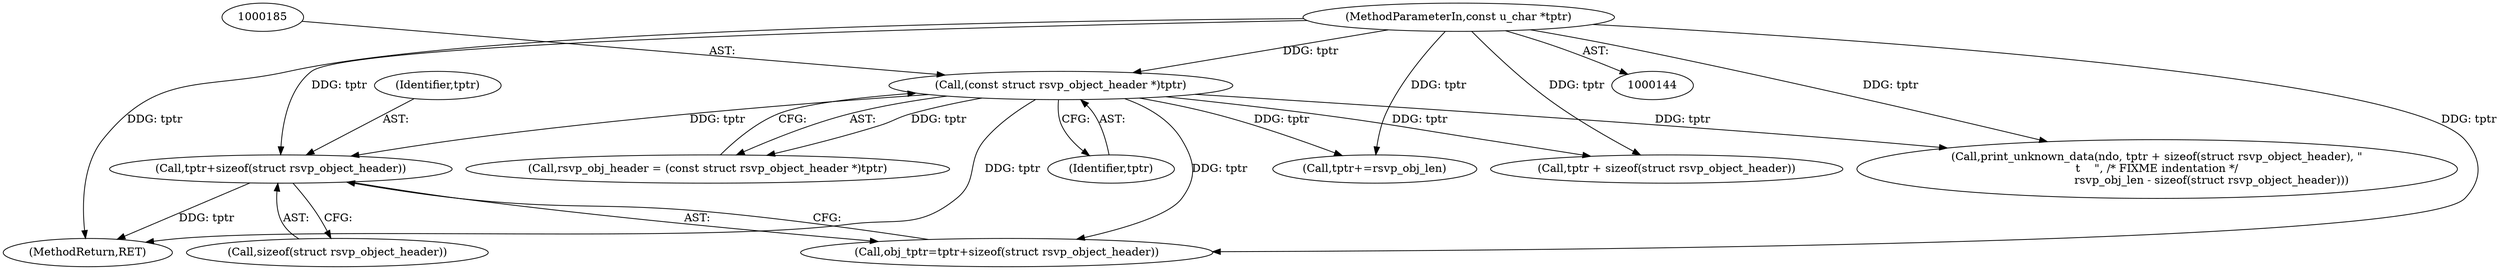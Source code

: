 digraph "0_tcpdump_bea2686c296b79609060a104cc139810785b0739@pointer" {
"1000316" [label="(Call,tptr+sizeof(struct rsvp_object_header))"];
"1000184" [label="(Call,(const struct rsvp_object_header *)tptr)"];
"1000148" [label="(MethodParameterIn,const u_char *tptr)"];
"1000318" [label="(Call,sizeof(struct rsvp_object_header))"];
"1003409" [label="(MethodReturn,RET)"];
"1000314" [label="(Call,obj_tptr=tptr+sizeof(struct rsvp_object_header))"];
"1000316" [label="(Call,tptr+sizeof(struct rsvp_object_header))"];
"1003366" [label="(Call,print_unknown_data(ndo, tptr + sizeof(struct rsvp_object_header), \"\n\t    \", /* FIXME indentation */\n                               rsvp_obj_len - sizeof(struct rsvp_object_header)))"];
"1003377" [label="(Call,tptr+=rsvp_obj_len)"];
"1000184" [label="(Call,(const struct rsvp_object_header *)tptr)"];
"1000148" [label="(MethodParameterIn,const u_char *tptr)"];
"1003368" [label="(Call,tptr + sizeof(struct rsvp_object_header))"];
"1000317" [label="(Identifier,tptr)"];
"1000186" [label="(Identifier,tptr)"];
"1000182" [label="(Call,rsvp_obj_header = (const struct rsvp_object_header *)tptr)"];
"1000316" -> "1000314"  [label="AST: "];
"1000316" -> "1000318"  [label="CFG: "];
"1000317" -> "1000316"  [label="AST: "];
"1000318" -> "1000316"  [label="AST: "];
"1000314" -> "1000316"  [label="CFG: "];
"1000316" -> "1003409"  [label="DDG: tptr"];
"1000184" -> "1000316"  [label="DDG: tptr"];
"1000148" -> "1000316"  [label="DDG: tptr"];
"1000184" -> "1000182"  [label="AST: "];
"1000184" -> "1000186"  [label="CFG: "];
"1000185" -> "1000184"  [label="AST: "];
"1000186" -> "1000184"  [label="AST: "];
"1000182" -> "1000184"  [label="CFG: "];
"1000184" -> "1003409"  [label="DDG: tptr"];
"1000184" -> "1000182"  [label="DDG: tptr"];
"1000148" -> "1000184"  [label="DDG: tptr"];
"1000184" -> "1000314"  [label="DDG: tptr"];
"1000184" -> "1003366"  [label="DDG: tptr"];
"1000184" -> "1003368"  [label="DDG: tptr"];
"1000184" -> "1003377"  [label="DDG: tptr"];
"1000148" -> "1000144"  [label="AST: "];
"1000148" -> "1003409"  [label="DDG: tptr"];
"1000148" -> "1000314"  [label="DDG: tptr"];
"1000148" -> "1003366"  [label="DDG: tptr"];
"1000148" -> "1003368"  [label="DDG: tptr"];
"1000148" -> "1003377"  [label="DDG: tptr"];
}

